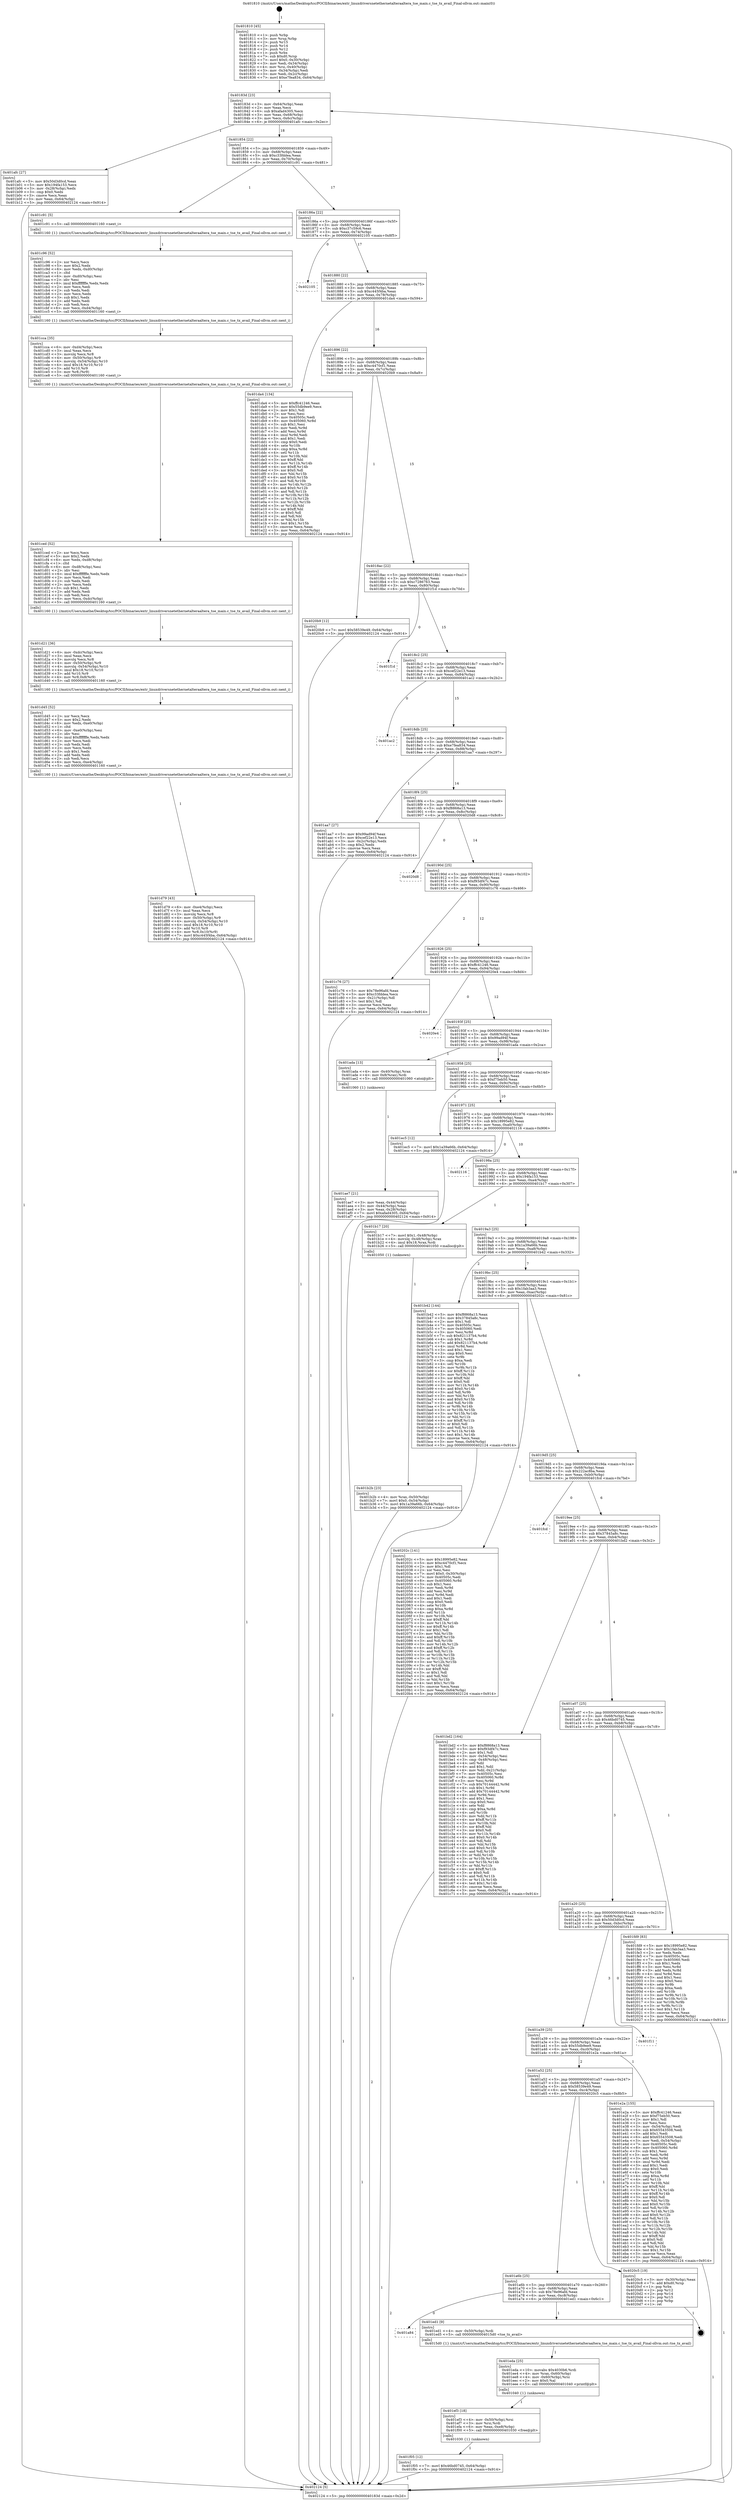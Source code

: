digraph "0x401810" {
  label = "0x401810 (/mnt/c/Users/mathe/Desktop/tcc/POCII/binaries/extr_linuxdriversnetethernetalteraaltera_tse_main.c_tse_tx_avail_Final-ollvm.out::main(0))"
  labelloc = "t"
  node[shape=record]

  Entry [label="",width=0.3,height=0.3,shape=circle,fillcolor=black,style=filled]
  "0x40183d" [label="{
     0x40183d [23]\l
     | [instrs]\l
     &nbsp;&nbsp;0x40183d \<+3\>: mov -0x64(%rbp),%eax\l
     &nbsp;&nbsp;0x401840 \<+2\>: mov %eax,%ecx\l
     &nbsp;&nbsp;0x401842 \<+6\>: sub $0xafad4305,%ecx\l
     &nbsp;&nbsp;0x401848 \<+3\>: mov %eax,-0x68(%rbp)\l
     &nbsp;&nbsp;0x40184b \<+3\>: mov %ecx,-0x6c(%rbp)\l
     &nbsp;&nbsp;0x40184e \<+6\>: je 0000000000401afc \<main+0x2ec\>\l
  }"]
  "0x401afc" [label="{
     0x401afc [27]\l
     | [instrs]\l
     &nbsp;&nbsp;0x401afc \<+5\>: mov $0x50d3d0cd,%eax\l
     &nbsp;&nbsp;0x401b01 \<+5\>: mov $0x194fa153,%ecx\l
     &nbsp;&nbsp;0x401b06 \<+3\>: mov -0x28(%rbp),%edx\l
     &nbsp;&nbsp;0x401b09 \<+3\>: cmp $0x0,%edx\l
     &nbsp;&nbsp;0x401b0c \<+3\>: cmove %ecx,%eax\l
     &nbsp;&nbsp;0x401b0f \<+3\>: mov %eax,-0x64(%rbp)\l
     &nbsp;&nbsp;0x401b12 \<+5\>: jmp 0000000000402124 \<main+0x914\>\l
  }"]
  "0x401854" [label="{
     0x401854 [22]\l
     | [instrs]\l
     &nbsp;&nbsp;0x401854 \<+5\>: jmp 0000000000401859 \<main+0x49\>\l
     &nbsp;&nbsp;0x401859 \<+3\>: mov -0x68(%rbp),%eax\l
     &nbsp;&nbsp;0x40185c \<+5\>: sub $0xc33fddea,%eax\l
     &nbsp;&nbsp;0x401861 \<+3\>: mov %eax,-0x70(%rbp)\l
     &nbsp;&nbsp;0x401864 \<+6\>: je 0000000000401c91 \<main+0x481\>\l
  }"]
  Exit [label="",width=0.3,height=0.3,shape=circle,fillcolor=black,style=filled,peripheries=2]
  "0x401c91" [label="{
     0x401c91 [5]\l
     | [instrs]\l
     &nbsp;&nbsp;0x401c91 \<+5\>: call 0000000000401160 \<next_i\>\l
     | [calls]\l
     &nbsp;&nbsp;0x401160 \{1\} (/mnt/c/Users/mathe/Desktop/tcc/POCII/binaries/extr_linuxdriversnetethernetalteraaltera_tse_main.c_tse_tx_avail_Final-ollvm.out::next_i)\l
  }"]
  "0x40186a" [label="{
     0x40186a [22]\l
     | [instrs]\l
     &nbsp;&nbsp;0x40186a \<+5\>: jmp 000000000040186f \<main+0x5f\>\l
     &nbsp;&nbsp;0x40186f \<+3\>: mov -0x68(%rbp),%eax\l
     &nbsp;&nbsp;0x401872 \<+5\>: sub $0xc37c59c6,%eax\l
     &nbsp;&nbsp;0x401877 \<+3\>: mov %eax,-0x74(%rbp)\l
     &nbsp;&nbsp;0x40187a \<+6\>: je 0000000000402105 \<main+0x8f5\>\l
  }"]
  "0x401f05" [label="{
     0x401f05 [12]\l
     | [instrs]\l
     &nbsp;&nbsp;0x401f05 \<+7\>: movl $0x46bd0745,-0x64(%rbp)\l
     &nbsp;&nbsp;0x401f0c \<+5\>: jmp 0000000000402124 \<main+0x914\>\l
  }"]
  "0x402105" [label="{
     0x402105\l
  }", style=dashed]
  "0x401880" [label="{
     0x401880 [22]\l
     | [instrs]\l
     &nbsp;&nbsp;0x401880 \<+5\>: jmp 0000000000401885 \<main+0x75\>\l
     &nbsp;&nbsp;0x401885 \<+3\>: mov -0x68(%rbp),%eax\l
     &nbsp;&nbsp;0x401888 \<+5\>: sub $0xc445f4ba,%eax\l
     &nbsp;&nbsp;0x40188d \<+3\>: mov %eax,-0x78(%rbp)\l
     &nbsp;&nbsp;0x401890 \<+6\>: je 0000000000401da4 \<main+0x594\>\l
  }"]
  "0x401ef3" [label="{
     0x401ef3 [18]\l
     | [instrs]\l
     &nbsp;&nbsp;0x401ef3 \<+4\>: mov -0x50(%rbp),%rsi\l
     &nbsp;&nbsp;0x401ef7 \<+3\>: mov %rsi,%rdi\l
     &nbsp;&nbsp;0x401efa \<+6\>: mov %eax,-0xe8(%rbp)\l
     &nbsp;&nbsp;0x401f00 \<+5\>: call 0000000000401030 \<free@plt\>\l
     | [calls]\l
     &nbsp;&nbsp;0x401030 \{1\} (unknown)\l
  }"]
  "0x401da4" [label="{
     0x401da4 [134]\l
     | [instrs]\l
     &nbsp;&nbsp;0x401da4 \<+5\>: mov $0xffc41246,%eax\l
     &nbsp;&nbsp;0x401da9 \<+5\>: mov $0x55db9ee9,%ecx\l
     &nbsp;&nbsp;0x401dae \<+2\>: mov $0x1,%dl\l
     &nbsp;&nbsp;0x401db0 \<+2\>: xor %esi,%esi\l
     &nbsp;&nbsp;0x401db2 \<+7\>: mov 0x40505c,%edi\l
     &nbsp;&nbsp;0x401db9 \<+8\>: mov 0x405060,%r8d\l
     &nbsp;&nbsp;0x401dc1 \<+3\>: sub $0x1,%esi\l
     &nbsp;&nbsp;0x401dc4 \<+3\>: mov %edi,%r9d\l
     &nbsp;&nbsp;0x401dc7 \<+3\>: add %esi,%r9d\l
     &nbsp;&nbsp;0x401dca \<+4\>: imul %r9d,%edi\l
     &nbsp;&nbsp;0x401dce \<+3\>: and $0x1,%edi\l
     &nbsp;&nbsp;0x401dd1 \<+3\>: cmp $0x0,%edi\l
     &nbsp;&nbsp;0x401dd4 \<+4\>: sete %r10b\l
     &nbsp;&nbsp;0x401dd8 \<+4\>: cmp $0xa,%r8d\l
     &nbsp;&nbsp;0x401ddc \<+4\>: setl %r11b\l
     &nbsp;&nbsp;0x401de0 \<+3\>: mov %r10b,%bl\l
     &nbsp;&nbsp;0x401de3 \<+3\>: xor $0xff,%bl\l
     &nbsp;&nbsp;0x401de6 \<+3\>: mov %r11b,%r14b\l
     &nbsp;&nbsp;0x401de9 \<+4\>: xor $0xff,%r14b\l
     &nbsp;&nbsp;0x401ded \<+3\>: xor $0x0,%dl\l
     &nbsp;&nbsp;0x401df0 \<+3\>: mov %bl,%r15b\l
     &nbsp;&nbsp;0x401df3 \<+4\>: and $0x0,%r15b\l
     &nbsp;&nbsp;0x401df7 \<+3\>: and %dl,%r10b\l
     &nbsp;&nbsp;0x401dfa \<+3\>: mov %r14b,%r12b\l
     &nbsp;&nbsp;0x401dfd \<+4\>: and $0x0,%r12b\l
     &nbsp;&nbsp;0x401e01 \<+3\>: and %dl,%r11b\l
     &nbsp;&nbsp;0x401e04 \<+3\>: or %r10b,%r15b\l
     &nbsp;&nbsp;0x401e07 \<+3\>: or %r11b,%r12b\l
     &nbsp;&nbsp;0x401e0a \<+3\>: xor %r12b,%r15b\l
     &nbsp;&nbsp;0x401e0d \<+3\>: or %r14b,%bl\l
     &nbsp;&nbsp;0x401e10 \<+3\>: xor $0xff,%bl\l
     &nbsp;&nbsp;0x401e13 \<+3\>: or $0x0,%dl\l
     &nbsp;&nbsp;0x401e16 \<+2\>: and %dl,%bl\l
     &nbsp;&nbsp;0x401e18 \<+3\>: or %bl,%r15b\l
     &nbsp;&nbsp;0x401e1b \<+4\>: test $0x1,%r15b\l
     &nbsp;&nbsp;0x401e1f \<+3\>: cmovne %ecx,%eax\l
     &nbsp;&nbsp;0x401e22 \<+3\>: mov %eax,-0x64(%rbp)\l
     &nbsp;&nbsp;0x401e25 \<+5\>: jmp 0000000000402124 \<main+0x914\>\l
  }"]
  "0x401896" [label="{
     0x401896 [22]\l
     | [instrs]\l
     &nbsp;&nbsp;0x401896 \<+5\>: jmp 000000000040189b \<main+0x8b\>\l
     &nbsp;&nbsp;0x40189b \<+3\>: mov -0x68(%rbp),%eax\l
     &nbsp;&nbsp;0x40189e \<+5\>: sub $0xc4470cf1,%eax\l
     &nbsp;&nbsp;0x4018a3 \<+3\>: mov %eax,-0x7c(%rbp)\l
     &nbsp;&nbsp;0x4018a6 \<+6\>: je 00000000004020b9 \<main+0x8a9\>\l
  }"]
  "0x401eda" [label="{
     0x401eda [25]\l
     | [instrs]\l
     &nbsp;&nbsp;0x401eda \<+10\>: movabs $0x4030b6,%rdi\l
     &nbsp;&nbsp;0x401ee4 \<+4\>: mov %rax,-0x60(%rbp)\l
     &nbsp;&nbsp;0x401ee8 \<+4\>: mov -0x60(%rbp),%rsi\l
     &nbsp;&nbsp;0x401eec \<+2\>: mov $0x0,%al\l
     &nbsp;&nbsp;0x401eee \<+5\>: call 0000000000401040 \<printf@plt\>\l
     | [calls]\l
     &nbsp;&nbsp;0x401040 \{1\} (unknown)\l
  }"]
  "0x4020b9" [label="{
     0x4020b9 [12]\l
     | [instrs]\l
     &nbsp;&nbsp;0x4020b9 \<+7\>: movl $0x58539e49,-0x64(%rbp)\l
     &nbsp;&nbsp;0x4020c0 \<+5\>: jmp 0000000000402124 \<main+0x914\>\l
  }"]
  "0x4018ac" [label="{
     0x4018ac [22]\l
     | [instrs]\l
     &nbsp;&nbsp;0x4018ac \<+5\>: jmp 00000000004018b1 \<main+0xa1\>\l
     &nbsp;&nbsp;0x4018b1 \<+3\>: mov -0x68(%rbp),%eax\l
     &nbsp;&nbsp;0x4018b4 \<+5\>: sub $0xc7286763,%eax\l
     &nbsp;&nbsp;0x4018b9 \<+3\>: mov %eax,-0x80(%rbp)\l
     &nbsp;&nbsp;0x4018bc \<+6\>: je 0000000000401f1d \<main+0x70d\>\l
  }"]
  "0x401a84" [label="{
     0x401a84\l
  }", style=dashed]
  "0x401f1d" [label="{
     0x401f1d\l
  }", style=dashed]
  "0x4018c2" [label="{
     0x4018c2 [25]\l
     | [instrs]\l
     &nbsp;&nbsp;0x4018c2 \<+5\>: jmp 00000000004018c7 \<main+0xb7\>\l
     &nbsp;&nbsp;0x4018c7 \<+3\>: mov -0x68(%rbp),%eax\l
     &nbsp;&nbsp;0x4018ca \<+5\>: sub $0xcef22e13,%eax\l
     &nbsp;&nbsp;0x4018cf \<+6\>: mov %eax,-0x84(%rbp)\l
     &nbsp;&nbsp;0x4018d5 \<+6\>: je 0000000000401ac2 \<main+0x2b2\>\l
  }"]
  "0x401ed1" [label="{
     0x401ed1 [9]\l
     | [instrs]\l
     &nbsp;&nbsp;0x401ed1 \<+4\>: mov -0x50(%rbp),%rdi\l
     &nbsp;&nbsp;0x401ed5 \<+5\>: call 00000000004015d0 \<tse_tx_avail\>\l
     | [calls]\l
     &nbsp;&nbsp;0x4015d0 \{1\} (/mnt/c/Users/mathe/Desktop/tcc/POCII/binaries/extr_linuxdriversnetethernetalteraaltera_tse_main.c_tse_tx_avail_Final-ollvm.out::tse_tx_avail)\l
  }"]
  "0x401ac2" [label="{
     0x401ac2\l
  }", style=dashed]
  "0x4018db" [label="{
     0x4018db [25]\l
     | [instrs]\l
     &nbsp;&nbsp;0x4018db \<+5\>: jmp 00000000004018e0 \<main+0xd0\>\l
     &nbsp;&nbsp;0x4018e0 \<+3\>: mov -0x68(%rbp),%eax\l
     &nbsp;&nbsp;0x4018e3 \<+5\>: sub $0xe7fea834,%eax\l
     &nbsp;&nbsp;0x4018e8 \<+6\>: mov %eax,-0x88(%rbp)\l
     &nbsp;&nbsp;0x4018ee \<+6\>: je 0000000000401aa7 \<main+0x297\>\l
  }"]
  "0x401a6b" [label="{
     0x401a6b [25]\l
     | [instrs]\l
     &nbsp;&nbsp;0x401a6b \<+5\>: jmp 0000000000401a70 \<main+0x260\>\l
     &nbsp;&nbsp;0x401a70 \<+3\>: mov -0x68(%rbp),%eax\l
     &nbsp;&nbsp;0x401a73 \<+5\>: sub $0x78e96afd,%eax\l
     &nbsp;&nbsp;0x401a78 \<+6\>: mov %eax,-0xc8(%rbp)\l
     &nbsp;&nbsp;0x401a7e \<+6\>: je 0000000000401ed1 \<main+0x6c1\>\l
  }"]
  "0x401aa7" [label="{
     0x401aa7 [27]\l
     | [instrs]\l
     &nbsp;&nbsp;0x401aa7 \<+5\>: mov $0x99ad94f,%eax\l
     &nbsp;&nbsp;0x401aac \<+5\>: mov $0xcef22e13,%ecx\l
     &nbsp;&nbsp;0x401ab1 \<+3\>: mov -0x2c(%rbp),%edx\l
     &nbsp;&nbsp;0x401ab4 \<+3\>: cmp $0x2,%edx\l
     &nbsp;&nbsp;0x401ab7 \<+3\>: cmovne %ecx,%eax\l
     &nbsp;&nbsp;0x401aba \<+3\>: mov %eax,-0x64(%rbp)\l
     &nbsp;&nbsp;0x401abd \<+5\>: jmp 0000000000402124 \<main+0x914\>\l
  }"]
  "0x4018f4" [label="{
     0x4018f4 [25]\l
     | [instrs]\l
     &nbsp;&nbsp;0x4018f4 \<+5\>: jmp 00000000004018f9 \<main+0xe9\>\l
     &nbsp;&nbsp;0x4018f9 \<+3\>: mov -0x68(%rbp),%eax\l
     &nbsp;&nbsp;0x4018fc \<+5\>: sub $0xf8868a13,%eax\l
     &nbsp;&nbsp;0x401901 \<+6\>: mov %eax,-0x8c(%rbp)\l
     &nbsp;&nbsp;0x401907 \<+6\>: je 00000000004020d8 \<main+0x8c8\>\l
  }"]
  "0x402124" [label="{
     0x402124 [5]\l
     | [instrs]\l
     &nbsp;&nbsp;0x402124 \<+5\>: jmp 000000000040183d \<main+0x2d\>\l
  }"]
  "0x401810" [label="{
     0x401810 [45]\l
     | [instrs]\l
     &nbsp;&nbsp;0x401810 \<+1\>: push %rbp\l
     &nbsp;&nbsp;0x401811 \<+3\>: mov %rsp,%rbp\l
     &nbsp;&nbsp;0x401814 \<+2\>: push %r15\l
     &nbsp;&nbsp;0x401816 \<+2\>: push %r14\l
     &nbsp;&nbsp;0x401818 \<+2\>: push %r12\l
     &nbsp;&nbsp;0x40181a \<+1\>: push %rbx\l
     &nbsp;&nbsp;0x40181b \<+7\>: sub $0xd0,%rsp\l
     &nbsp;&nbsp;0x401822 \<+7\>: movl $0x0,-0x30(%rbp)\l
     &nbsp;&nbsp;0x401829 \<+3\>: mov %edi,-0x34(%rbp)\l
     &nbsp;&nbsp;0x40182c \<+4\>: mov %rsi,-0x40(%rbp)\l
     &nbsp;&nbsp;0x401830 \<+3\>: mov -0x34(%rbp),%edi\l
     &nbsp;&nbsp;0x401833 \<+3\>: mov %edi,-0x2c(%rbp)\l
     &nbsp;&nbsp;0x401836 \<+7\>: movl $0xe7fea834,-0x64(%rbp)\l
  }"]
  "0x4020c5" [label="{
     0x4020c5 [19]\l
     | [instrs]\l
     &nbsp;&nbsp;0x4020c5 \<+3\>: mov -0x30(%rbp),%eax\l
     &nbsp;&nbsp;0x4020c8 \<+7\>: add $0xd0,%rsp\l
     &nbsp;&nbsp;0x4020cf \<+1\>: pop %rbx\l
     &nbsp;&nbsp;0x4020d0 \<+2\>: pop %r12\l
     &nbsp;&nbsp;0x4020d2 \<+2\>: pop %r14\l
     &nbsp;&nbsp;0x4020d4 \<+2\>: pop %r15\l
     &nbsp;&nbsp;0x4020d6 \<+1\>: pop %rbp\l
     &nbsp;&nbsp;0x4020d7 \<+1\>: ret\l
  }"]
  "0x4020d8" [label="{
     0x4020d8\l
  }", style=dashed]
  "0x40190d" [label="{
     0x40190d [25]\l
     | [instrs]\l
     &nbsp;&nbsp;0x40190d \<+5\>: jmp 0000000000401912 \<main+0x102\>\l
     &nbsp;&nbsp;0x401912 \<+3\>: mov -0x68(%rbp),%eax\l
     &nbsp;&nbsp;0x401915 \<+5\>: sub $0xf93df47c,%eax\l
     &nbsp;&nbsp;0x40191a \<+6\>: mov %eax,-0x90(%rbp)\l
     &nbsp;&nbsp;0x401920 \<+6\>: je 0000000000401c76 \<main+0x466\>\l
  }"]
  "0x401a52" [label="{
     0x401a52 [25]\l
     | [instrs]\l
     &nbsp;&nbsp;0x401a52 \<+5\>: jmp 0000000000401a57 \<main+0x247\>\l
     &nbsp;&nbsp;0x401a57 \<+3\>: mov -0x68(%rbp),%eax\l
     &nbsp;&nbsp;0x401a5a \<+5\>: sub $0x58539e49,%eax\l
     &nbsp;&nbsp;0x401a5f \<+6\>: mov %eax,-0xc4(%rbp)\l
     &nbsp;&nbsp;0x401a65 \<+6\>: je 00000000004020c5 \<main+0x8b5\>\l
  }"]
  "0x401c76" [label="{
     0x401c76 [27]\l
     | [instrs]\l
     &nbsp;&nbsp;0x401c76 \<+5\>: mov $0x78e96afd,%eax\l
     &nbsp;&nbsp;0x401c7b \<+5\>: mov $0xc33fddea,%ecx\l
     &nbsp;&nbsp;0x401c80 \<+3\>: mov -0x21(%rbp),%dl\l
     &nbsp;&nbsp;0x401c83 \<+3\>: test $0x1,%dl\l
     &nbsp;&nbsp;0x401c86 \<+3\>: cmovne %ecx,%eax\l
     &nbsp;&nbsp;0x401c89 \<+3\>: mov %eax,-0x64(%rbp)\l
     &nbsp;&nbsp;0x401c8c \<+5\>: jmp 0000000000402124 \<main+0x914\>\l
  }"]
  "0x401926" [label="{
     0x401926 [25]\l
     | [instrs]\l
     &nbsp;&nbsp;0x401926 \<+5\>: jmp 000000000040192b \<main+0x11b\>\l
     &nbsp;&nbsp;0x40192b \<+3\>: mov -0x68(%rbp),%eax\l
     &nbsp;&nbsp;0x40192e \<+5\>: sub $0xffc41246,%eax\l
     &nbsp;&nbsp;0x401933 \<+6\>: mov %eax,-0x94(%rbp)\l
     &nbsp;&nbsp;0x401939 \<+6\>: je 00000000004020e4 \<main+0x8d4\>\l
  }"]
  "0x401e2a" [label="{
     0x401e2a [155]\l
     | [instrs]\l
     &nbsp;&nbsp;0x401e2a \<+5\>: mov $0xffc41246,%eax\l
     &nbsp;&nbsp;0x401e2f \<+5\>: mov $0xf75eb50,%ecx\l
     &nbsp;&nbsp;0x401e34 \<+2\>: mov $0x1,%dl\l
     &nbsp;&nbsp;0x401e36 \<+2\>: xor %esi,%esi\l
     &nbsp;&nbsp;0x401e38 \<+3\>: mov -0x54(%rbp),%edi\l
     &nbsp;&nbsp;0x401e3b \<+6\>: sub $0x65543508,%edi\l
     &nbsp;&nbsp;0x401e41 \<+3\>: add $0x1,%edi\l
     &nbsp;&nbsp;0x401e44 \<+6\>: add $0x65543508,%edi\l
     &nbsp;&nbsp;0x401e4a \<+3\>: mov %edi,-0x54(%rbp)\l
     &nbsp;&nbsp;0x401e4d \<+7\>: mov 0x40505c,%edi\l
     &nbsp;&nbsp;0x401e54 \<+8\>: mov 0x405060,%r8d\l
     &nbsp;&nbsp;0x401e5c \<+3\>: sub $0x1,%esi\l
     &nbsp;&nbsp;0x401e5f \<+3\>: mov %edi,%r9d\l
     &nbsp;&nbsp;0x401e62 \<+3\>: add %esi,%r9d\l
     &nbsp;&nbsp;0x401e65 \<+4\>: imul %r9d,%edi\l
     &nbsp;&nbsp;0x401e69 \<+3\>: and $0x1,%edi\l
     &nbsp;&nbsp;0x401e6c \<+3\>: cmp $0x0,%edi\l
     &nbsp;&nbsp;0x401e6f \<+4\>: sete %r10b\l
     &nbsp;&nbsp;0x401e73 \<+4\>: cmp $0xa,%r8d\l
     &nbsp;&nbsp;0x401e77 \<+4\>: setl %r11b\l
     &nbsp;&nbsp;0x401e7b \<+3\>: mov %r10b,%bl\l
     &nbsp;&nbsp;0x401e7e \<+3\>: xor $0xff,%bl\l
     &nbsp;&nbsp;0x401e81 \<+3\>: mov %r11b,%r14b\l
     &nbsp;&nbsp;0x401e84 \<+4\>: xor $0xff,%r14b\l
     &nbsp;&nbsp;0x401e88 \<+3\>: xor $0x0,%dl\l
     &nbsp;&nbsp;0x401e8b \<+3\>: mov %bl,%r15b\l
     &nbsp;&nbsp;0x401e8e \<+4\>: and $0x0,%r15b\l
     &nbsp;&nbsp;0x401e92 \<+3\>: and %dl,%r10b\l
     &nbsp;&nbsp;0x401e95 \<+3\>: mov %r14b,%r12b\l
     &nbsp;&nbsp;0x401e98 \<+4\>: and $0x0,%r12b\l
     &nbsp;&nbsp;0x401e9c \<+3\>: and %dl,%r11b\l
     &nbsp;&nbsp;0x401e9f \<+3\>: or %r10b,%r15b\l
     &nbsp;&nbsp;0x401ea2 \<+3\>: or %r11b,%r12b\l
     &nbsp;&nbsp;0x401ea5 \<+3\>: xor %r12b,%r15b\l
     &nbsp;&nbsp;0x401ea8 \<+3\>: or %r14b,%bl\l
     &nbsp;&nbsp;0x401eab \<+3\>: xor $0xff,%bl\l
     &nbsp;&nbsp;0x401eae \<+3\>: or $0x0,%dl\l
     &nbsp;&nbsp;0x401eb1 \<+2\>: and %dl,%bl\l
     &nbsp;&nbsp;0x401eb3 \<+3\>: or %bl,%r15b\l
     &nbsp;&nbsp;0x401eb6 \<+4\>: test $0x1,%r15b\l
     &nbsp;&nbsp;0x401eba \<+3\>: cmovne %ecx,%eax\l
     &nbsp;&nbsp;0x401ebd \<+3\>: mov %eax,-0x64(%rbp)\l
     &nbsp;&nbsp;0x401ec0 \<+5\>: jmp 0000000000402124 \<main+0x914\>\l
  }"]
  "0x4020e4" [label="{
     0x4020e4\l
  }", style=dashed]
  "0x40193f" [label="{
     0x40193f [25]\l
     | [instrs]\l
     &nbsp;&nbsp;0x40193f \<+5\>: jmp 0000000000401944 \<main+0x134\>\l
     &nbsp;&nbsp;0x401944 \<+3\>: mov -0x68(%rbp),%eax\l
     &nbsp;&nbsp;0x401947 \<+5\>: sub $0x99ad94f,%eax\l
     &nbsp;&nbsp;0x40194c \<+6\>: mov %eax,-0x98(%rbp)\l
     &nbsp;&nbsp;0x401952 \<+6\>: je 0000000000401ada \<main+0x2ca\>\l
  }"]
  "0x401a39" [label="{
     0x401a39 [25]\l
     | [instrs]\l
     &nbsp;&nbsp;0x401a39 \<+5\>: jmp 0000000000401a3e \<main+0x22e\>\l
     &nbsp;&nbsp;0x401a3e \<+3\>: mov -0x68(%rbp),%eax\l
     &nbsp;&nbsp;0x401a41 \<+5\>: sub $0x55db9ee9,%eax\l
     &nbsp;&nbsp;0x401a46 \<+6\>: mov %eax,-0xc0(%rbp)\l
     &nbsp;&nbsp;0x401a4c \<+6\>: je 0000000000401e2a \<main+0x61a\>\l
  }"]
  "0x401ada" [label="{
     0x401ada [13]\l
     | [instrs]\l
     &nbsp;&nbsp;0x401ada \<+4\>: mov -0x40(%rbp),%rax\l
     &nbsp;&nbsp;0x401ade \<+4\>: mov 0x8(%rax),%rdi\l
     &nbsp;&nbsp;0x401ae2 \<+5\>: call 0000000000401060 \<atoi@plt\>\l
     | [calls]\l
     &nbsp;&nbsp;0x401060 \{1\} (unknown)\l
  }"]
  "0x401958" [label="{
     0x401958 [25]\l
     | [instrs]\l
     &nbsp;&nbsp;0x401958 \<+5\>: jmp 000000000040195d \<main+0x14d\>\l
     &nbsp;&nbsp;0x40195d \<+3\>: mov -0x68(%rbp),%eax\l
     &nbsp;&nbsp;0x401960 \<+5\>: sub $0xf75eb50,%eax\l
     &nbsp;&nbsp;0x401965 \<+6\>: mov %eax,-0x9c(%rbp)\l
     &nbsp;&nbsp;0x40196b \<+6\>: je 0000000000401ec5 \<main+0x6b5\>\l
  }"]
  "0x401ae7" [label="{
     0x401ae7 [21]\l
     | [instrs]\l
     &nbsp;&nbsp;0x401ae7 \<+3\>: mov %eax,-0x44(%rbp)\l
     &nbsp;&nbsp;0x401aea \<+3\>: mov -0x44(%rbp),%eax\l
     &nbsp;&nbsp;0x401aed \<+3\>: mov %eax,-0x28(%rbp)\l
     &nbsp;&nbsp;0x401af0 \<+7\>: movl $0xafad4305,-0x64(%rbp)\l
     &nbsp;&nbsp;0x401af7 \<+5\>: jmp 0000000000402124 \<main+0x914\>\l
  }"]
  "0x401f11" [label="{
     0x401f11\l
  }", style=dashed]
  "0x401ec5" [label="{
     0x401ec5 [12]\l
     | [instrs]\l
     &nbsp;&nbsp;0x401ec5 \<+7\>: movl $0x1a39a66b,-0x64(%rbp)\l
     &nbsp;&nbsp;0x401ecc \<+5\>: jmp 0000000000402124 \<main+0x914\>\l
  }"]
  "0x401971" [label="{
     0x401971 [25]\l
     | [instrs]\l
     &nbsp;&nbsp;0x401971 \<+5\>: jmp 0000000000401976 \<main+0x166\>\l
     &nbsp;&nbsp;0x401976 \<+3\>: mov -0x68(%rbp),%eax\l
     &nbsp;&nbsp;0x401979 \<+5\>: sub $0x18995e82,%eax\l
     &nbsp;&nbsp;0x40197e \<+6\>: mov %eax,-0xa0(%rbp)\l
     &nbsp;&nbsp;0x401984 \<+6\>: je 0000000000402116 \<main+0x906\>\l
  }"]
  "0x401a20" [label="{
     0x401a20 [25]\l
     | [instrs]\l
     &nbsp;&nbsp;0x401a20 \<+5\>: jmp 0000000000401a25 \<main+0x215\>\l
     &nbsp;&nbsp;0x401a25 \<+3\>: mov -0x68(%rbp),%eax\l
     &nbsp;&nbsp;0x401a28 \<+5\>: sub $0x50d3d0cd,%eax\l
     &nbsp;&nbsp;0x401a2d \<+6\>: mov %eax,-0xbc(%rbp)\l
     &nbsp;&nbsp;0x401a33 \<+6\>: je 0000000000401f11 \<main+0x701\>\l
  }"]
  "0x402116" [label="{
     0x402116\l
  }", style=dashed]
  "0x40198a" [label="{
     0x40198a [25]\l
     | [instrs]\l
     &nbsp;&nbsp;0x40198a \<+5\>: jmp 000000000040198f \<main+0x17f\>\l
     &nbsp;&nbsp;0x40198f \<+3\>: mov -0x68(%rbp),%eax\l
     &nbsp;&nbsp;0x401992 \<+5\>: sub $0x194fa153,%eax\l
     &nbsp;&nbsp;0x401997 \<+6\>: mov %eax,-0xa4(%rbp)\l
     &nbsp;&nbsp;0x40199d \<+6\>: je 0000000000401b17 \<main+0x307\>\l
  }"]
  "0x401fd9" [label="{
     0x401fd9 [83]\l
     | [instrs]\l
     &nbsp;&nbsp;0x401fd9 \<+5\>: mov $0x18995e82,%eax\l
     &nbsp;&nbsp;0x401fde \<+5\>: mov $0x1fab3aa3,%ecx\l
     &nbsp;&nbsp;0x401fe3 \<+2\>: xor %edx,%edx\l
     &nbsp;&nbsp;0x401fe5 \<+7\>: mov 0x40505c,%esi\l
     &nbsp;&nbsp;0x401fec \<+7\>: mov 0x405060,%edi\l
     &nbsp;&nbsp;0x401ff3 \<+3\>: sub $0x1,%edx\l
     &nbsp;&nbsp;0x401ff6 \<+3\>: mov %esi,%r8d\l
     &nbsp;&nbsp;0x401ff9 \<+3\>: add %edx,%r8d\l
     &nbsp;&nbsp;0x401ffc \<+4\>: imul %r8d,%esi\l
     &nbsp;&nbsp;0x402000 \<+3\>: and $0x1,%esi\l
     &nbsp;&nbsp;0x402003 \<+3\>: cmp $0x0,%esi\l
     &nbsp;&nbsp;0x402006 \<+4\>: sete %r9b\l
     &nbsp;&nbsp;0x40200a \<+3\>: cmp $0xa,%edi\l
     &nbsp;&nbsp;0x40200d \<+4\>: setl %r10b\l
     &nbsp;&nbsp;0x402011 \<+3\>: mov %r9b,%r11b\l
     &nbsp;&nbsp;0x402014 \<+3\>: and %r10b,%r11b\l
     &nbsp;&nbsp;0x402017 \<+3\>: xor %r10b,%r9b\l
     &nbsp;&nbsp;0x40201a \<+3\>: or %r9b,%r11b\l
     &nbsp;&nbsp;0x40201d \<+4\>: test $0x1,%r11b\l
     &nbsp;&nbsp;0x402021 \<+3\>: cmovne %ecx,%eax\l
     &nbsp;&nbsp;0x402024 \<+3\>: mov %eax,-0x64(%rbp)\l
     &nbsp;&nbsp;0x402027 \<+5\>: jmp 0000000000402124 \<main+0x914\>\l
  }"]
  "0x401b17" [label="{
     0x401b17 [20]\l
     | [instrs]\l
     &nbsp;&nbsp;0x401b17 \<+7\>: movl $0x1,-0x48(%rbp)\l
     &nbsp;&nbsp;0x401b1e \<+4\>: movslq -0x48(%rbp),%rax\l
     &nbsp;&nbsp;0x401b22 \<+4\>: imul $0x18,%rax,%rdi\l
     &nbsp;&nbsp;0x401b26 \<+5\>: call 0000000000401050 \<malloc@plt\>\l
     | [calls]\l
     &nbsp;&nbsp;0x401050 \{1\} (unknown)\l
  }"]
  "0x4019a3" [label="{
     0x4019a3 [25]\l
     | [instrs]\l
     &nbsp;&nbsp;0x4019a3 \<+5\>: jmp 00000000004019a8 \<main+0x198\>\l
     &nbsp;&nbsp;0x4019a8 \<+3\>: mov -0x68(%rbp),%eax\l
     &nbsp;&nbsp;0x4019ab \<+5\>: sub $0x1a39a66b,%eax\l
     &nbsp;&nbsp;0x4019b0 \<+6\>: mov %eax,-0xa8(%rbp)\l
     &nbsp;&nbsp;0x4019b6 \<+6\>: je 0000000000401b42 \<main+0x332\>\l
  }"]
  "0x401b2b" [label="{
     0x401b2b [23]\l
     | [instrs]\l
     &nbsp;&nbsp;0x401b2b \<+4\>: mov %rax,-0x50(%rbp)\l
     &nbsp;&nbsp;0x401b2f \<+7\>: movl $0x0,-0x54(%rbp)\l
     &nbsp;&nbsp;0x401b36 \<+7\>: movl $0x1a39a66b,-0x64(%rbp)\l
     &nbsp;&nbsp;0x401b3d \<+5\>: jmp 0000000000402124 \<main+0x914\>\l
  }"]
  "0x401d79" [label="{
     0x401d79 [43]\l
     | [instrs]\l
     &nbsp;&nbsp;0x401d79 \<+6\>: mov -0xe4(%rbp),%ecx\l
     &nbsp;&nbsp;0x401d7f \<+3\>: imul %eax,%ecx\l
     &nbsp;&nbsp;0x401d82 \<+3\>: movslq %ecx,%r8\l
     &nbsp;&nbsp;0x401d85 \<+4\>: mov -0x50(%rbp),%r9\l
     &nbsp;&nbsp;0x401d89 \<+4\>: movslq -0x54(%rbp),%r10\l
     &nbsp;&nbsp;0x401d8d \<+4\>: imul $0x18,%r10,%r10\l
     &nbsp;&nbsp;0x401d91 \<+3\>: add %r10,%r9\l
     &nbsp;&nbsp;0x401d94 \<+4\>: mov %r8,0x10(%r9)\l
     &nbsp;&nbsp;0x401d98 \<+7\>: movl $0xc445f4ba,-0x64(%rbp)\l
     &nbsp;&nbsp;0x401d9f \<+5\>: jmp 0000000000402124 \<main+0x914\>\l
  }"]
  "0x401b42" [label="{
     0x401b42 [144]\l
     | [instrs]\l
     &nbsp;&nbsp;0x401b42 \<+5\>: mov $0xf8868a13,%eax\l
     &nbsp;&nbsp;0x401b47 \<+5\>: mov $0x37845a8c,%ecx\l
     &nbsp;&nbsp;0x401b4c \<+2\>: mov $0x1,%dl\l
     &nbsp;&nbsp;0x401b4e \<+7\>: mov 0x40505c,%esi\l
     &nbsp;&nbsp;0x401b55 \<+7\>: mov 0x405060,%edi\l
     &nbsp;&nbsp;0x401b5c \<+3\>: mov %esi,%r8d\l
     &nbsp;&nbsp;0x401b5f \<+7\>: sub $0x821137b4,%r8d\l
     &nbsp;&nbsp;0x401b66 \<+4\>: sub $0x1,%r8d\l
     &nbsp;&nbsp;0x401b6a \<+7\>: add $0x821137b4,%r8d\l
     &nbsp;&nbsp;0x401b71 \<+4\>: imul %r8d,%esi\l
     &nbsp;&nbsp;0x401b75 \<+3\>: and $0x1,%esi\l
     &nbsp;&nbsp;0x401b78 \<+3\>: cmp $0x0,%esi\l
     &nbsp;&nbsp;0x401b7b \<+4\>: sete %r9b\l
     &nbsp;&nbsp;0x401b7f \<+3\>: cmp $0xa,%edi\l
     &nbsp;&nbsp;0x401b82 \<+4\>: setl %r10b\l
     &nbsp;&nbsp;0x401b86 \<+3\>: mov %r9b,%r11b\l
     &nbsp;&nbsp;0x401b89 \<+4\>: xor $0xff,%r11b\l
     &nbsp;&nbsp;0x401b8d \<+3\>: mov %r10b,%bl\l
     &nbsp;&nbsp;0x401b90 \<+3\>: xor $0xff,%bl\l
     &nbsp;&nbsp;0x401b93 \<+3\>: xor $0x0,%dl\l
     &nbsp;&nbsp;0x401b96 \<+3\>: mov %r11b,%r14b\l
     &nbsp;&nbsp;0x401b99 \<+4\>: and $0x0,%r14b\l
     &nbsp;&nbsp;0x401b9d \<+3\>: and %dl,%r9b\l
     &nbsp;&nbsp;0x401ba0 \<+3\>: mov %bl,%r15b\l
     &nbsp;&nbsp;0x401ba3 \<+4\>: and $0x0,%r15b\l
     &nbsp;&nbsp;0x401ba7 \<+3\>: and %dl,%r10b\l
     &nbsp;&nbsp;0x401baa \<+3\>: or %r9b,%r14b\l
     &nbsp;&nbsp;0x401bad \<+3\>: or %r10b,%r15b\l
     &nbsp;&nbsp;0x401bb0 \<+3\>: xor %r15b,%r14b\l
     &nbsp;&nbsp;0x401bb3 \<+3\>: or %bl,%r11b\l
     &nbsp;&nbsp;0x401bb6 \<+4\>: xor $0xff,%r11b\l
     &nbsp;&nbsp;0x401bba \<+3\>: or $0x0,%dl\l
     &nbsp;&nbsp;0x401bbd \<+3\>: and %dl,%r11b\l
     &nbsp;&nbsp;0x401bc0 \<+3\>: or %r11b,%r14b\l
     &nbsp;&nbsp;0x401bc3 \<+4\>: test $0x1,%r14b\l
     &nbsp;&nbsp;0x401bc7 \<+3\>: cmovne %ecx,%eax\l
     &nbsp;&nbsp;0x401bca \<+3\>: mov %eax,-0x64(%rbp)\l
     &nbsp;&nbsp;0x401bcd \<+5\>: jmp 0000000000402124 \<main+0x914\>\l
  }"]
  "0x4019bc" [label="{
     0x4019bc [25]\l
     | [instrs]\l
     &nbsp;&nbsp;0x4019bc \<+5\>: jmp 00000000004019c1 \<main+0x1b1\>\l
     &nbsp;&nbsp;0x4019c1 \<+3\>: mov -0x68(%rbp),%eax\l
     &nbsp;&nbsp;0x4019c4 \<+5\>: sub $0x1fab3aa3,%eax\l
     &nbsp;&nbsp;0x4019c9 \<+6\>: mov %eax,-0xac(%rbp)\l
     &nbsp;&nbsp;0x4019cf \<+6\>: je 000000000040202c \<main+0x81c\>\l
  }"]
  "0x401d45" [label="{
     0x401d45 [52]\l
     | [instrs]\l
     &nbsp;&nbsp;0x401d45 \<+2\>: xor %ecx,%ecx\l
     &nbsp;&nbsp;0x401d47 \<+5\>: mov $0x2,%edx\l
     &nbsp;&nbsp;0x401d4c \<+6\>: mov %edx,-0xe0(%rbp)\l
     &nbsp;&nbsp;0x401d52 \<+1\>: cltd\l
     &nbsp;&nbsp;0x401d53 \<+6\>: mov -0xe0(%rbp),%esi\l
     &nbsp;&nbsp;0x401d59 \<+2\>: idiv %esi\l
     &nbsp;&nbsp;0x401d5b \<+6\>: imul $0xfffffffe,%edx,%edx\l
     &nbsp;&nbsp;0x401d61 \<+2\>: mov %ecx,%edi\l
     &nbsp;&nbsp;0x401d63 \<+2\>: sub %edx,%edi\l
     &nbsp;&nbsp;0x401d65 \<+2\>: mov %ecx,%edx\l
     &nbsp;&nbsp;0x401d67 \<+3\>: sub $0x1,%edx\l
     &nbsp;&nbsp;0x401d6a \<+2\>: add %edx,%edi\l
     &nbsp;&nbsp;0x401d6c \<+2\>: sub %edi,%ecx\l
     &nbsp;&nbsp;0x401d6e \<+6\>: mov %ecx,-0xe4(%rbp)\l
     &nbsp;&nbsp;0x401d74 \<+5\>: call 0000000000401160 \<next_i\>\l
     | [calls]\l
     &nbsp;&nbsp;0x401160 \{1\} (/mnt/c/Users/mathe/Desktop/tcc/POCII/binaries/extr_linuxdriversnetethernetalteraaltera_tse_main.c_tse_tx_avail_Final-ollvm.out::next_i)\l
  }"]
  "0x40202c" [label="{
     0x40202c [141]\l
     | [instrs]\l
     &nbsp;&nbsp;0x40202c \<+5\>: mov $0x18995e82,%eax\l
     &nbsp;&nbsp;0x402031 \<+5\>: mov $0xc4470cf1,%ecx\l
     &nbsp;&nbsp;0x402036 \<+2\>: mov $0x1,%dl\l
     &nbsp;&nbsp;0x402038 \<+2\>: xor %esi,%esi\l
     &nbsp;&nbsp;0x40203a \<+7\>: movl $0x0,-0x30(%rbp)\l
     &nbsp;&nbsp;0x402041 \<+7\>: mov 0x40505c,%edi\l
     &nbsp;&nbsp;0x402048 \<+8\>: mov 0x405060,%r8d\l
     &nbsp;&nbsp;0x402050 \<+3\>: sub $0x1,%esi\l
     &nbsp;&nbsp;0x402053 \<+3\>: mov %edi,%r9d\l
     &nbsp;&nbsp;0x402056 \<+3\>: add %esi,%r9d\l
     &nbsp;&nbsp;0x402059 \<+4\>: imul %r9d,%edi\l
     &nbsp;&nbsp;0x40205d \<+3\>: and $0x1,%edi\l
     &nbsp;&nbsp;0x402060 \<+3\>: cmp $0x0,%edi\l
     &nbsp;&nbsp;0x402063 \<+4\>: sete %r10b\l
     &nbsp;&nbsp;0x402067 \<+4\>: cmp $0xa,%r8d\l
     &nbsp;&nbsp;0x40206b \<+4\>: setl %r11b\l
     &nbsp;&nbsp;0x40206f \<+3\>: mov %r10b,%bl\l
     &nbsp;&nbsp;0x402072 \<+3\>: xor $0xff,%bl\l
     &nbsp;&nbsp;0x402075 \<+3\>: mov %r11b,%r14b\l
     &nbsp;&nbsp;0x402078 \<+4\>: xor $0xff,%r14b\l
     &nbsp;&nbsp;0x40207c \<+3\>: xor $0x1,%dl\l
     &nbsp;&nbsp;0x40207f \<+3\>: mov %bl,%r15b\l
     &nbsp;&nbsp;0x402082 \<+4\>: and $0xff,%r15b\l
     &nbsp;&nbsp;0x402086 \<+3\>: and %dl,%r10b\l
     &nbsp;&nbsp;0x402089 \<+3\>: mov %r14b,%r12b\l
     &nbsp;&nbsp;0x40208c \<+4\>: and $0xff,%r12b\l
     &nbsp;&nbsp;0x402090 \<+3\>: and %dl,%r11b\l
     &nbsp;&nbsp;0x402093 \<+3\>: or %r10b,%r15b\l
     &nbsp;&nbsp;0x402096 \<+3\>: or %r11b,%r12b\l
     &nbsp;&nbsp;0x402099 \<+3\>: xor %r12b,%r15b\l
     &nbsp;&nbsp;0x40209c \<+3\>: or %r14b,%bl\l
     &nbsp;&nbsp;0x40209f \<+3\>: xor $0xff,%bl\l
     &nbsp;&nbsp;0x4020a2 \<+3\>: or $0x1,%dl\l
     &nbsp;&nbsp;0x4020a5 \<+2\>: and %dl,%bl\l
     &nbsp;&nbsp;0x4020a7 \<+3\>: or %bl,%r15b\l
     &nbsp;&nbsp;0x4020aa \<+4\>: test $0x1,%r15b\l
     &nbsp;&nbsp;0x4020ae \<+3\>: cmovne %ecx,%eax\l
     &nbsp;&nbsp;0x4020b1 \<+3\>: mov %eax,-0x64(%rbp)\l
     &nbsp;&nbsp;0x4020b4 \<+5\>: jmp 0000000000402124 \<main+0x914\>\l
  }"]
  "0x4019d5" [label="{
     0x4019d5 [25]\l
     | [instrs]\l
     &nbsp;&nbsp;0x4019d5 \<+5\>: jmp 00000000004019da \<main+0x1ca\>\l
     &nbsp;&nbsp;0x4019da \<+3\>: mov -0x68(%rbp),%eax\l
     &nbsp;&nbsp;0x4019dd \<+5\>: sub $0x222ac8ba,%eax\l
     &nbsp;&nbsp;0x4019e2 \<+6\>: mov %eax,-0xb0(%rbp)\l
     &nbsp;&nbsp;0x4019e8 \<+6\>: je 0000000000401fcd \<main+0x7bd\>\l
  }"]
  "0x401d21" [label="{
     0x401d21 [36]\l
     | [instrs]\l
     &nbsp;&nbsp;0x401d21 \<+6\>: mov -0xdc(%rbp),%ecx\l
     &nbsp;&nbsp;0x401d27 \<+3\>: imul %eax,%ecx\l
     &nbsp;&nbsp;0x401d2a \<+3\>: movslq %ecx,%r8\l
     &nbsp;&nbsp;0x401d2d \<+4\>: mov -0x50(%rbp),%r9\l
     &nbsp;&nbsp;0x401d31 \<+4\>: movslq -0x54(%rbp),%r10\l
     &nbsp;&nbsp;0x401d35 \<+4\>: imul $0x18,%r10,%r10\l
     &nbsp;&nbsp;0x401d39 \<+3\>: add %r10,%r9\l
     &nbsp;&nbsp;0x401d3c \<+4\>: mov %r8,0x8(%r9)\l
     &nbsp;&nbsp;0x401d40 \<+5\>: call 0000000000401160 \<next_i\>\l
     | [calls]\l
     &nbsp;&nbsp;0x401160 \{1\} (/mnt/c/Users/mathe/Desktop/tcc/POCII/binaries/extr_linuxdriversnetethernetalteraaltera_tse_main.c_tse_tx_avail_Final-ollvm.out::next_i)\l
  }"]
  "0x401fcd" [label="{
     0x401fcd\l
  }", style=dashed]
  "0x4019ee" [label="{
     0x4019ee [25]\l
     | [instrs]\l
     &nbsp;&nbsp;0x4019ee \<+5\>: jmp 00000000004019f3 \<main+0x1e3\>\l
     &nbsp;&nbsp;0x4019f3 \<+3\>: mov -0x68(%rbp),%eax\l
     &nbsp;&nbsp;0x4019f6 \<+5\>: sub $0x37845a8c,%eax\l
     &nbsp;&nbsp;0x4019fb \<+6\>: mov %eax,-0xb4(%rbp)\l
     &nbsp;&nbsp;0x401a01 \<+6\>: je 0000000000401bd2 \<main+0x3c2\>\l
  }"]
  "0x401ced" [label="{
     0x401ced [52]\l
     | [instrs]\l
     &nbsp;&nbsp;0x401ced \<+2\>: xor %ecx,%ecx\l
     &nbsp;&nbsp;0x401cef \<+5\>: mov $0x2,%edx\l
     &nbsp;&nbsp;0x401cf4 \<+6\>: mov %edx,-0xd8(%rbp)\l
     &nbsp;&nbsp;0x401cfa \<+1\>: cltd\l
     &nbsp;&nbsp;0x401cfb \<+6\>: mov -0xd8(%rbp),%esi\l
     &nbsp;&nbsp;0x401d01 \<+2\>: idiv %esi\l
     &nbsp;&nbsp;0x401d03 \<+6\>: imul $0xfffffffe,%edx,%edx\l
     &nbsp;&nbsp;0x401d09 \<+2\>: mov %ecx,%edi\l
     &nbsp;&nbsp;0x401d0b \<+2\>: sub %edx,%edi\l
     &nbsp;&nbsp;0x401d0d \<+2\>: mov %ecx,%edx\l
     &nbsp;&nbsp;0x401d0f \<+3\>: sub $0x1,%edx\l
     &nbsp;&nbsp;0x401d12 \<+2\>: add %edx,%edi\l
     &nbsp;&nbsp;0x401d14 \<+2\>: sub %edi,%ecx\l
     &nbsp;&nbsp;0x401d16 \<+6\>: mov %ecx,-0xdc(%rbp)\l
     &nbsp;&nbsp;0x401d1c \<+5\>: call 0000000000401160 \<next_i\>\l
     | [calls]\l
     &nbsp;&nbsp;0x401160 \{1\} (/mnt/c/Users/mathe/Desktop/tcc/POCII/binaries/extr_linuxdriversnetethernetalteraaltera_tse_main.c_tse_tx_avail_Final-ollvm.out::next_i)\l
  }"]
  "0x401bd2" [label="{
     0x401bd2 [164]\l
     | [instrs]\l
     &nbsp;&nbsp;0x401bd2 \<+5\>: mov $0xf8868a13,%eax\l
     &nbsp;&nbsp;0x401bd7 \<+5\>: mov $0xf93df47c,%ecx\l
     &nbsp;&nbsp;0x401bdc \<+2\>: mov $0x1,%dl\l
     &nbsp;&nbsp;0x401bde \<+3\>: mov -0x54(%rbp),%esi\l
     &nbsp;&nbsp;0x401be1 \<+3\>: cmp -0x48(%rbp),%esi\l
     &nbsp;&nbsp;0x401be4 \<+4\>: setl %dil\l
     &nbsp;&nbsp;0x401be8 \<+4\>: and $0x1,%dil\l
     &nbsp;&nbsp;0x401bec \<+4\>: mov %dil,-0x21(%rbp)\l
     &nbsp;&nbsp;0x401bf0 \<+7\>: mov 0x40505c,%esi\l
     &nbsp;&nbsp;0x401bf7 \<+8\>: mov 0x405060,%r8d\l
     &nbsp;&nbsp;0x401bff \<+3\>: mov %esi,%r9d\l
     &nbsp;&nbsp;0x401c02 \<+7\>: sub $0x70144442,%r9d\l
     &nbsp;&nbsp;0x401c09 \<+4\>: sub $0x1,%r9d\l
     &nbsp;&nbsp;0x401c0d \<+7\>: add $0x70144442,%r9d\l
     &nbsp;&nbsp;0x401c14 \<+4\>: imul %r9d,%esi\l
     &nbsp;&nbsp;0x401c18 \<+3\>: and $0x1,%esi\l
     &nbsp;&nbsp;0x401c1b \<+3\>: cmp $0x0,%esi\l
     &nbsp;&nbsp;0x401c1e \<+4\>: sete %dil\l
     &nbsp;&nbsp;0x401c22 \<+4\>: cmp $0xa,%r8d\l
     &nbsp;&nbsp;0x401c26 \<+4\>: setl %r10b\l
     &nbsp;&nbsp;0x401c2a \<+3\>: mov %dil,%r11b\l
     &nbsp;&nbsp;0x401c2d \<+4\>: xor $0xff,%r11b\l
     &nbsp;&nbsp;0x401c31 \<+3\>: mov %r10b,%bl\l
     &nbsp;&nbsp;0x401c34 \<+3\>: xor $0xff,%bl\l
     &nbsp;&nbsp;0x401c37 \<+3\>: xor $0x0,%dl\l
     &nbsp;&nbsp;0x401c3a \<+3\>: mov %r11b,%r14b\l
     &nbsp;&nbsp;0x401c3d \<+4\>: and $0x0,%r14b\l
     &nbsp;&nbsp;0x401c41 \<+3\>: and %dl,%dil\l
     &nbsp;&nbsp;0x401c44 \<+3\>: mov %bl,%r15b\l
     &nbsp;&nbsp;0x401c47 \<+4\>: and $0x0,%r15b\l
     &nbsp;&nbsp;0x401c4b \<+3\>: and %dl,%r10b\l
     &nbsp;&nbsp;0x401c4e \<+3\>: or %dil,%r14b\l
     &nbsp;&nbsp;0x401c51 \<+3\>: or %r10b,%r15b\l
     &nbsp;&nbsp;0x401c54 \<+3\>: xor %r15b,%r14b\l
     &nbsp;&nbsp;0x401c57 \<+3\>: or %bl,%r11b\l
     &nbsp;&nbsp;0x401c5a \<+4\>: xor $0xff,%r11b\l
     &nbsp;&nbsp;0x401c5e \<+3\>: or $0x0,%dl\l
     &nbsp;&nbsp;0x401c61 \<+3\>: and %dl,%r11b\l
     &nbsp;&nbsp;0x401c64 \<+3\>: or %r11b,%r14b\l
     &nbsp;&nbsp;0x401c67 \<+4\>: test $0x1,%r14b\l
     &nbsp;&nbsp;0x401c6b \<+3\>: cmovne %ecx,%eax\l
     &nbsp;&nbsp;0x401c6e \<+3\>: mov %eax,-0x64(%rbp)\l
     &nbsp;&nbsp;0x401c71 \<+5\>: jmp 0000000000402124 \<main+0x914\>\l
  }"]
  "0x401a07" [label="{
     0x401a07 [25]\l
     | [instrs]\l
     &nbsp;&nbsp;0x401a07 \<+5\>: jmp 0000000000401a0c \<main+0x1fc\>\l
     &nbsp;&nbsp;0x401a0c \<+3\>: mov -0x68(%rbp),%eax\l
     &nbsp;&nbsp;0x401a0f \<+5\>: sub $0x46bd0745,%eax\l
     &nbsp;&nbsp;0x401a14 \<+6\>: mov %eax,-0xb8(%rbp)\l
     &nbsp;&nbsp;0x401a1a \<+6\>: je 0000000000401fd9 \<main+0x7c9\>\l
  }"]
  "0x401c96" [label="{
     0x401c96 [52]\l
     | [instrs]\l
     &nbsp;&nbsp;0x401c96 \<+2\>: xor %ecx,%ecx\l
     &nbsp;&nbsp;0x401c98 \<+5\>: mov $0x2,%edx\l
     &nbsp;&nbsp;0x401c9d \<+6\>: mov %edx,-0xd0(%rbp)\l
     &nbsp;&nbsp;0x401ca3 \<+1\>: cltd\l
     &nbsp;&nbsp;0x401ca4 \<+6\>: mov -0xd0(%rbp),%esi\l
     &nbsp;&nbsp;0x401caa \<+2\>: idiv %esi\l
     &nbsp;&nbsp;0x401cac \<+6\>: imul $0xfffffffe,%edx,%edx\l
     &nbsp;&nbsp;0x401cb2 \<+2\>: mov %ecx,%edi\l
     &nbsp;&nbsp;0x401cb4 \<+2\>: sub %edx,%edi\l
     &nbsp;&nbsp;0x401cb6 \<+2\>: mov %ecx,%edx\l
     &nbsp;&nbsp;0x401cb8 \<+3\>: sub $0x1,%edx\l
     &nbsp;&nbsp;0x401cbb \<+2\>: add %edx,%edi\l
     &nbsp;&nbsp;0x401cbd \<+2\>: sub %edi,%ecx\l
     &nbsp;&nbsp;0x401cbf \<+6\>: mov %ecx,-0xd4(%rbp)\l
     &nbsp;&nbsp;0x401cc5 \<+5\>: call 0000000000401160 \<next_i\>\l
     | [calls]\l
     &nbsp;&nbsp;0x401160 \{1\} (/mnt/c/Users/mathe/Desktop/tcc/POCII/binaries/extr_linuxdriversnetethernetalteraaltera_tse_main.c_tse_tx_avail_Final-ollvm.out::next_i)\l
  }"]
  "0x401cca" [label="{
     0x401cca [35]\l
     | [instrs]\l
     &nbsp;&nbsp;0x401cca \<+6\>: mov -0xd4(%rbp),%ecx\l
     &nbsp;&nbsp;0x401cd0 \<+3\>: imul %eax,%ecx\l
     &nbsp;&nbsp;0x401cd3 \<+3\>: movslq %ecx,%r8\l
     &nbsp;&nbsp;0x401cd6 \<+4\>: mov -0x50(%rbp),%r9\l
     &nbsp;&nbsp;0x401cda \<+4\>: movslq -0x54(%rbp),%r10\l
     &nbsp;&nbsp;0x401cde \<+4\>: imul $0x18,%r10,%r10\l
     &nbsp;&nbsp;0x401ce2 \<+3\>: add %r10,%r9\l
     &nbsp;&nbsp;0x401ce5 \<+3\>: mov %r8,(%r9)\l
     &nbsp;&nbsp;0x401ce8 \<+5\>: call 0000000000401160 \<next_i\>\l
     | [calls]\l
     &nbsp;&nbsp;0x401160 \{1\} (/mnt/c/Users/mathe/Desktop/tcc/POCII/binaries/extr_linuxdriversnetethernetalteraaltera_tse_main.c_tse_tx_avail_Final-ollvm.out::next_i)\l
  }"]
  Entry -> "0x401810" [label=" 1"]
  "0x40183d" -> "0x401afc" [label=" 1"]
  "0x40183d" -> "0x401854" [label=" 18"]
  "0x4020c5" -> Exit [label=" 1"]
  "0x401854" -> "0x401c91" [label=" 1"]
  "0x401854" -> "0x40186a" [label=" 17"]
  "0x4020b9" -> "0x402124" [label=" 1"]
  "0x40186a" -> "0x402105" [label=" 0"]
  "0x40186a" -> "0x401880" [label=" 17"]
  "0x40202c" -> "0x402124" [label=" 1"]
  "0x401880" -> "0x401da4" [label=" 1"]
  "0x401880" -> "0x401896" [label=" 16"]
  "0x401fd9" -> "0x402124" [label=" 1"]
  "0x401896" -> "0x4020b9" [label=" 1"]
  "0x401896" -> "0x4018ac" [label=" 15"]
  "0x401f05" -> "0x402124" [label=" 1"]
  "0x4018ac" -> "0x401f1d" [label=" 0"]
  "0x4018ac" -> "0x4018c2" [label=" 15"]
  "0x401ef3" -> "0x401f05" [label=" 1"]
  "0x4018c2" -> "0x401ac2" [label=" 0"]
  "0x4018c2" -> "0x4018db" [label=" 15"]
  "0x401eda" -> "0x401ef3" [label=" 1"]
  "0x4018db" -> "0x401aa7" [label=" 1"]
  "0x4018db" -> "0x4018f4" [label=" 14"]
  "0x401aa7" -> "0x402124" [label=" 1"]
  "0x401810" -> "0x40183d" [label=" 1"]
  "0x402124" -> "0x40183d" [label=" 18"]
  "0x401a6b" -> "0x401a84" [label=" 0"]
  "0x4018f4" -> "0x4020d8" [label=" 0"]
  "0x4018f4" -> "0x40190d" [label=" 14"]
  "0x401a6b" -> "0x401ed1" [label=" 1"]
  "0x40190d" -> "0x401c76" [label=" 2"]
  "0x40190d" -> "0x401926" [label=" 12"]
  "0x401a52" -> "0x401a6b" [label=" 1"]
  "0x401926" -> "0x4020e4" [label=" 0"]
  "0x401926" -> "0x40193f" [label=" 12"]
  "0x401a52" -> "0x4020c5" [label=" 1"]
  "0x40193f" -> "0x401ada" [label=" 1"]
  "0x40193f" -> "0x401958" [label=" 11"]
  "0x401ada" -> "0x401ae7" [label=" 1"]
  "0x401ae7" -> "0x402124" [label=" 1"]
  "0x401afc" -> "0x402124" [label=" 1"]
  "0x401ec5" -> "0x402124" [label=" 1"]
  "0x401958" -> "0x401ec5" [label=" 1"]
  "0x401958" -> "0x401971" [label=" 10"]
  "0x401e2a" -> "0x402124" [label=" 1"]
  "0x401971" -> "0x402116" [label=" 0"]
  "0x401971" -> "0x40198a" [label=" 10"]
  "0x401a39" -> "0x401e2a" [label=" 1"]
  "0x40198a" -> "0x401b17" [label=" 1"]
  "0x40198a" -> "0x4019a3" [label=" 9"]
  "0x401b17" -> "0x401b2b" [label=" 1"]
  "0x401b2b" -> "0x402124" [label=" 1"]
  "0x401ed1" -> "0x401eda" [label=" 1"]
  "0x4019a3" -> "0x401b42" [label=" 2"]
  "0x4019a3" -> "0x4019bc" [label=" 7"]
  "0x401b42" -> "0x402124" [label=" 2"]
  "0x401a20" -> "0x401f11" [label=" 0"]
  "0x4019bc" -> "0x40202c" [label=" 1"]
  "0x4019bc" -> "0x4019d5" [label=" 6"]
  "0x401a39" -> "0x401a52" [label=" 2"]
  "0x4019d5" -> "0x401fcd" [label=" 0"]
  "0x4019d5" -> "0x4019ee" [label=" 6"]
  "0x401a07" -> "0x401a20" [label=" 3"]
  "0x4019ee" -> "0x401bd2" [label=" 2"]
  "0x4019ee" -> "0x401a07" [label=" 4"]
  "0x401bd2" -> "0x402124" [label=" 2"]
  "0x401c76" -> "0x402124" [label=" 2"]
  "0x401c91" -> "0x401c96" [label=" 1"]
  "0x401c96" -> "0x401cca" [label=" 1"]
  "0x401cca" -> "0x401ced" [label=" 1"]
  "0x401ced" -> "0x401d21" [label=" 1"]
  "0x401d21" -> "0x401d45" [label=" 1"]
  "0x401d45" -> "0x401d79" [label=" 1"]
  "0x401d79" -> "0x402124" [label=" 1"]
  "0x401da4" -> "0x402124" [label=" 1"]
  "0x401a20" -> "0x401a39" [label=" 3"]
  "0x401a07" -> "0x401fd9" [label=" 1"]
}
